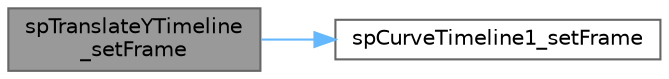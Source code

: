 digraph "spTranslateYTimeline_setFrame"
{
 // LATEX_PDF_SIZE
  bgcolor="transparent";
  edge [fontname=Helvetica,fontsize=10,labelfontname=Helvetica,labelfontsize=10];
  node [fontname=Helvetica,fontsize=10,shape=box,height=0.2,width=0.4];
  rankdir="LR";
  Node1 [id="Node000001",label="spTranslateYTimeline\l_setFrame",height=0.2,width=0.4,color="gray40", fillcolor="grey60", style="filled", fontcolor="black",tooltip=" "];
  Node1 -> Node2 [id="edge2_Node000001_Node000002",color="steelblue1",style="solid",tooltip=" "];
  Node2 [id="Node000002",label="spCurveTimeline1_setFrame",height=0.2,width=0.4,color="grey40", fillcolor="white", style="filled",URL="$_animation_8c.html#a7d3817d0f131810cf0d9a2b483153d29",tooltip=" "];
}
